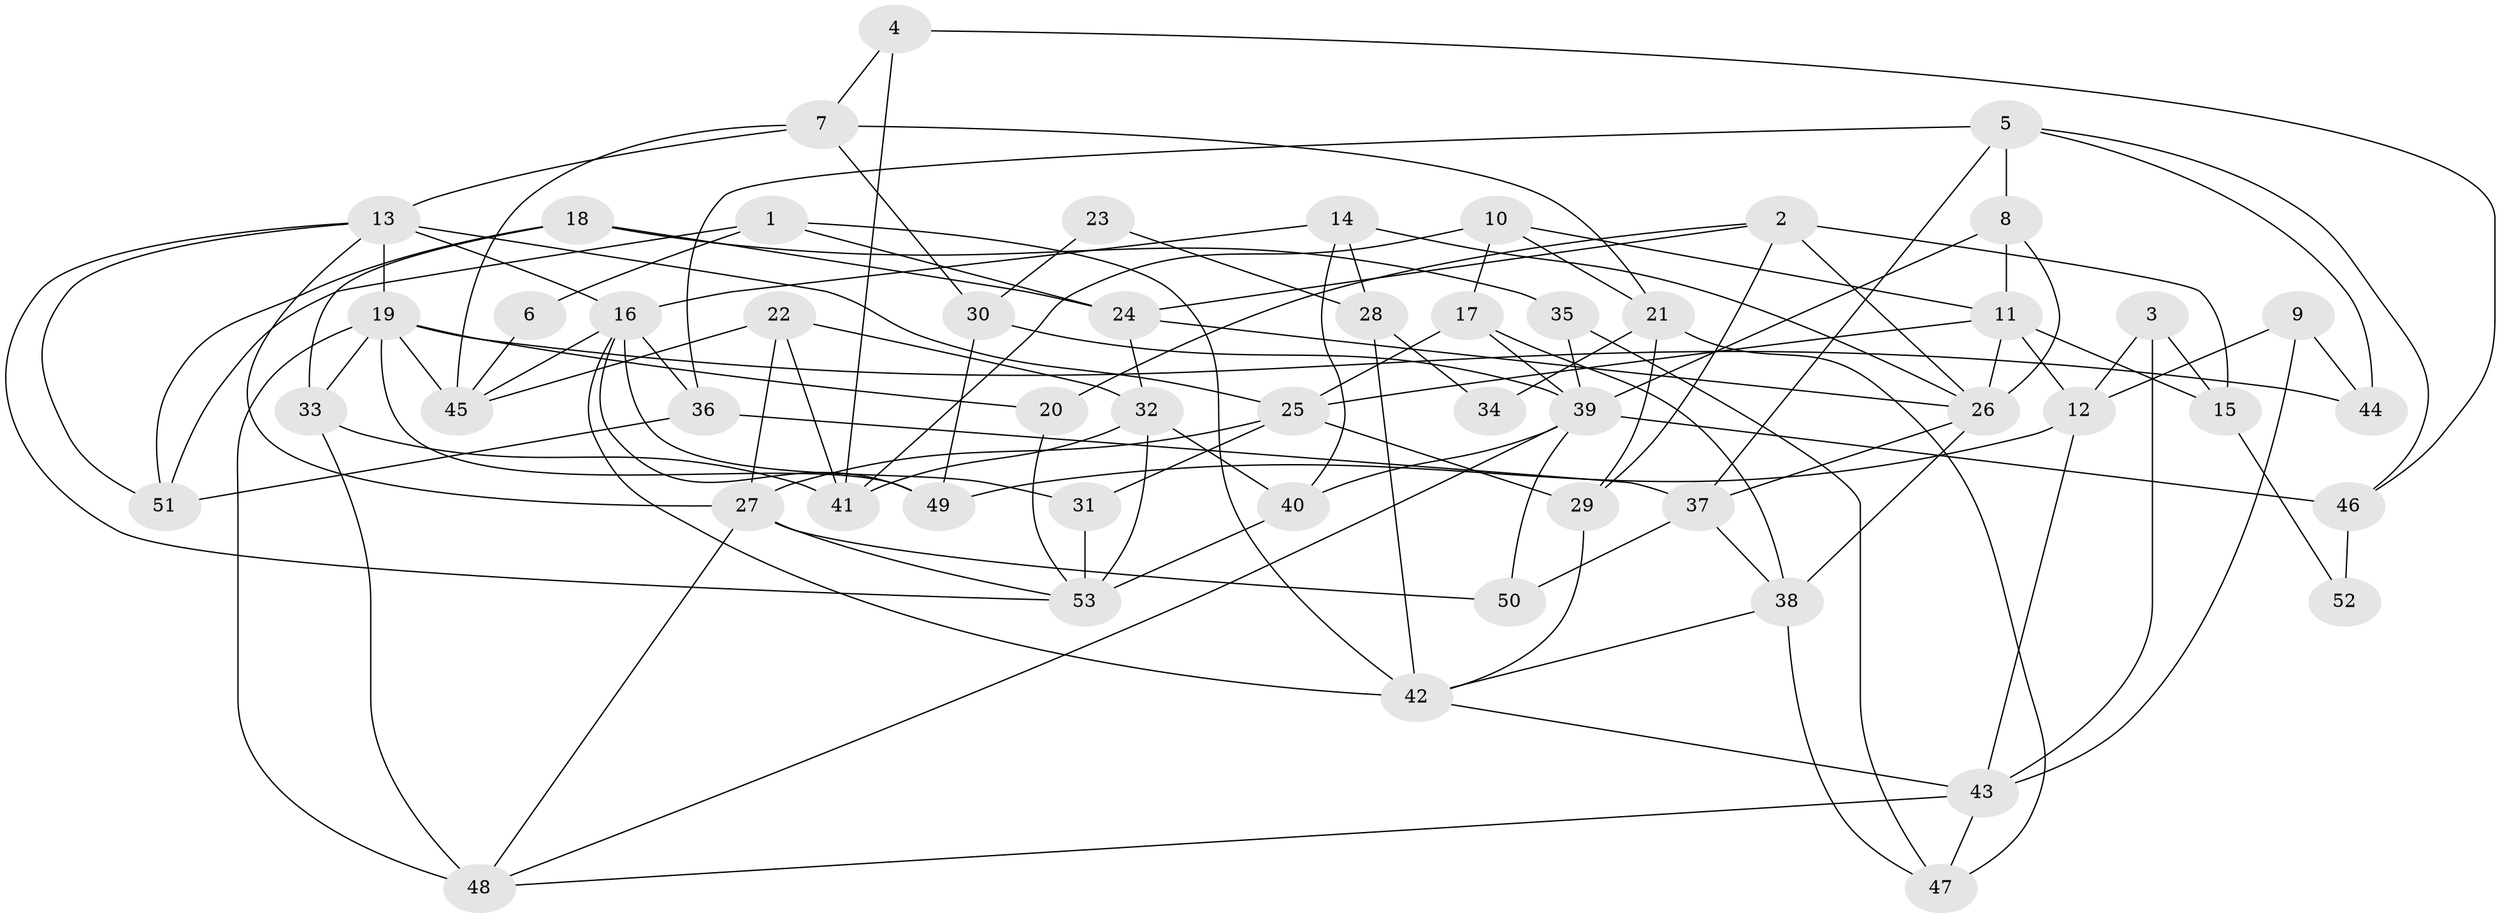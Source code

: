 // original degree distribution, {4: 0.3333333333333333, 3: 0.25333333333333335, 6: 0.04, 5: 0.24, 2: 0.09333333333333334, 7: 0.04}
// Generated by graph-tools (version 1.1) at 2025/37/03/04/25 23:37:01]
// undirected, 53 vertices, 118 edges
graph export_dot {
  node [color=gray90,style=filled];
  1;
  2;
  3;
  4;
  5;
  6;
  7;
  8;
  9;
  10;
  11;
  12;
  13;
  14;
  15;
  16;
  17;
  18;
  19;
  20;
  21;
  22;
  23;
  24;
  25;
  26;
  27;
  28;
  29;
  30;
  31;
  32;
  33;
  34;
  35;
  36;
  37;
  38;
  39;
  40;
  41;
  42;
  43;
  44;
  45;
  46;
  47;
  48;
  49;
  50;
  51;
  52;
  53;
  1 -- 6 [weight=1.0];
  1 -- 24 [weight=1.0];
  1 -- 42 [weight=1.0];
  1 -- 51 [weight=1.0];
  2 -- 15 [weight=1.0];
  2 -- 20 [weight=1.0];
  2 -- 24 [weight=1.0];
  2 -- 26 [weight=1.0];
  2 -- 29 [weight=1.0];
  3 -- 12 [weight=1.0];
  3 -- 15 [weight=1.0];
  3 -- 43 [weight=1.0];
  4 -- 7 [weight=1.0];
  4 -- 41 [weight=1.0];
  4 -- 46 [weight=1.0];
  5 -- 8 [weight=1.0];
  5 -- 36 [weight=1.0];
  5 -- 37 [weight=1.0];
  5 -- 44 [weight=1.0];
  5 -- 46 [weight=1.0];
  6 -- 45 [weight=1.0];
  7 -- 13 [weight=1.0];
  7 -- 21 [weight=1.0];
  7 -- 30 [weight=1.0];
  7 -- 45 [weight=1.0];
  8 -- 11 [weight=1.0];
  8 -- 26 [weight=1.0];
  8 -- 39 [weight=1.0];
  9 -- 12 [weight=1.0];
  9 -- 43 [weight=1.0];
  9 -- 44 [weight=1.0];
  10 -- 11 [weight=1.0];
  10 -- 17 [weight=1.0];
  10 -- 21 [weight=1.0];
  10 -- 41 [weight=1.0];
  11 -- 12 [weight=1.0];
  11 -- 15 [weight=1.0];
  11 -- 25 [weight=1.0];
  11 -- 26 [weight=1.0];
  12 -- 43 [weight=1.0];
  12 -- 49 [weight=2.0];
  13 -- 16 [weight=1.0];
  13 -- 19 [weight=1.0];
  13 -- 25 [weight=1.0];
  13 -- 27 [weight=1.0];
  13 -- 51 [weight=1.0];
  13 -- 53 [weight=1.0];
  14 -- 16 [weight=1.0];
  14 -- 26 [weight=1.0];
  14 -- 28 [weight=1.0];
  14 -- 40 [weight=1.0];
  15 -- 52 [weight=1.0];
  16 -- 31 [weight=1.0];
  16 -- 36 [weight=1.0];
  16 -- 42 [weight=1.0];
  16 -- 45 [weight=1.0];
  16 -- 49 [weight=1.0];
  17 -- 25 [weight=1.0];
  17 -- 38 [weight=1.0];
  17 -- 39 [weight=1.0];
  18 -- 24 [weight=1.0];
  18 -- 33 [weight=1.0];
  18 -- 35 [weight=1.0];
  18 -- 51 [weight=1.0];
  19 -- 20 [weight=1.0];
  19 -- 33 [weight=1.0];
  19 -- 44 [weight=1.0];
  19 -- 45 [weight=1.0];
  19 -- 48 [weight=1.0];
  19 -- 49 [weight=1.0];
  20 -- 53 [weight=1.0];
  21 -- 29 [weight=1.0];
  21 -- 34 [weight=1.0];
  21 -- 47 [weight=1.0];
  22 -- 27 [weight=1.0];
  22 -- 32 [weight=1.0];
  22 -- 41 [weight=1.0];
  22 -- 45 [weight=1.0];
  23 -- 28 [weight=1.0];
  23 -- 30 [weight=1.0];
  24 -- 26 [weight=1.0];
  24 -- 32 [weight=1.0];
  25 -- 27 [weight=1.0];
  25 -- 29 [weight=2.0];
  25 -- 31 [weight=1.0];
  26 -- 37 [weight=1.0];
  26 -- 38 [weight=1.0];
  27 -- 48 [weight=1.0];
  27 -- 50 [weight=1.0];
  27 -- 53 [weight=1.0];
  28 -- 34 [weight=1.0];
  28 -- 42 [weight=2.0];
  29 -- 42 [weight=1.0];
  30 -- 39 [weight=1.0];
  30 -- 49 [weight=1.0];
  31 -- 53 [weight=1.0];
  32 -- 40 [weight=1.0];
  32 -- 41 [weight=1.0];
  32 -- 53 [weight=2.0];
  33 -- 41 [weight=1.0];
  33 -- 48 [weight=1.0];
  35 -- 39 [weight=1.0];
  35 -- 47 [weight=1.0];
  36 -- 37 [weight=2.0];
  36 -- 51 [weight=2.0];
  37 -- 38 [weight=1.0];
  37 -- 50 [weight=1.0];
  38 -- 42 [weight=1.0];
  38 -- 47 [weight=1.0];
  39 -- 40 [weight=1.0];
  39 -- 46 [weight=2.0];
  39 -- 48 [weight=1.0];
  39 -- 50 [weight=1.0];
  40 -- 53 [weight=1.0];
  42 -- 43 [weight=1.0];
  43 -- 47 [weight=1.0];
  43 -- 48 [weight=1.0];
  46 -- 52 [weight=1.0];
}
